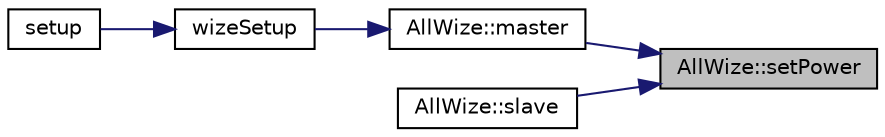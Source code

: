 digraph "AllWize::setPower"
{
 // LATEX_PDF_SIZE
  edge [fontname="Helvetica",fontsize="10",labelfontname="Helvetica",labelfontsize="10"];
  node [fontname="Helvetica",fontsize="10",shape=record];
  rankdir="RL";
  Node1 [label="AllWize::setPower",height=0.2,width=0.4,color="black", fillcolor="grey75", style="filled", fontcolor="black",tooltip="Sets the RF power."];
  Node1 -> Node2 [dir="back",color="midnightblue",fontsize="10",style="solid",fontname="Helvetica"];
  Node2 [label="AllWize::master",height=0.2,width=0.4,color="black", fillcolor="white", style="filled",URL="$classAllWize.html#a4bc5852f9e7b1b561d58824c9cdc25c9",tooltip="Sets the module in master mode."];
  Node2 -> Node3 [dir="back",color="midnightblue",fontsize="10",style="solid",fontname="Helvetica"];
  Node3 [label="wizeSetup",height=0.2,width=0.4,color="black", fillcolor="white", style="filled",URL="$wize_8h.html#a6bd811aed13d28451110ad176dabf3c4",tooltip=" "];
  Node3 -> Node4 [dir="back",color="midnightblue",fontsize="10",style="solid",fontname="Helvetica"];
  Node4 [label="setup",height=0.2,width=0.4,color="black", fillcolor="white", style="filled",URL="$main_8cpp.html#a4fc01d736fe50cf5b977f755b675f11d",tooltip=" "];
  Node1 -> Node5 [dir="back",color="midnightblue",fontsize="10",style="solid",fontname="Helvetica"];
  Node5 [label="AllWize::slave",height=0.2,width=0.4,color="black", fillcolor="white", style="filled",URL="$classAllWize.html#a04923626b08d628f4fa4ecef2f424f88",tooltip="Sets the module in slave mode."];
}
